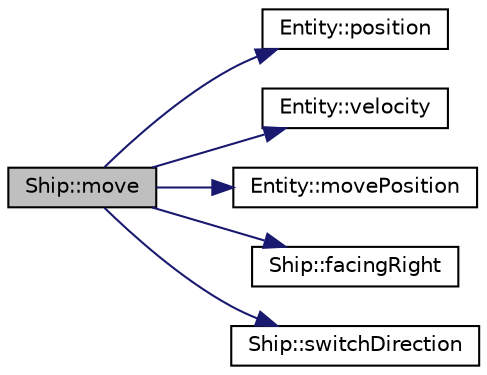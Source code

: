 digraph "Ship::move"
{
  edge [fontname="Helvetica",fontsize="10",labelfontname="Helvetica",labelfontsize="10"];
  node [fontname="Helvetica",fontsize="10",shape=record];
  rankdir="LR";
  Node1 [label="Ship::move",height=0.2,width=0.4,color="black", fillcolor="grey75", style="filled", fontcolor="black"];
  Node1 -> Node2 [color="midnightblue",fontsize="10",style="solid",fontname="Helvetica"];
  Node2 [label="Entity::position",height=0.2,width=0.4,color="black", fillcolor="white", style="filled",URL="$classEntity.html#a46560a758a9dfda4d34ce09f67d41aad"];
  Node1 -> Node3 [color="midnightblue",fontsize="10",style="solid",fontname="Helvetica"];
  Node3 [label="Entity::velocity",height=0.2,width=0.4,color="black", fillcolor="white", style="filled",URL="$classEntity.html#ad5a7cbfc0b5cbc6184c403806bc28308"];
  Node1 -> Node4 [color="midnightblue",fontsize="10",style="solid",fontname="Helvetica"];
  Node4 [label="Entity::movePosition",height=0.2,width=0.4,color="black", fillcolor="white", style="filled",URL="$classEntity.html#a992ed60b17206894bd3a8c2aacd63519"];
  Node1 -> Node5 [color="midnightblue",fontsize="10",style="solid",fontname="Helvetica"];
  Node5 [label="Ship::facingRight",height=0.2,width=0.4,color="black", fillcolor="white", style="filled",URL="$classShip.html#a0a5cf5eabc808563bffc6089380c8ff0"];
  Node1 -> Node6 [color="midnightblue",fontsize="10",style="solid",fontname="Helvetica"];
  Node6 [label="Ship::switchDirection",height=0.2,width=0.4,color="black", fillcolor="white", style="filled",URL="$classShip.html#a85d7d40b6afd85c4ca2d2e08ba093234"];
}
